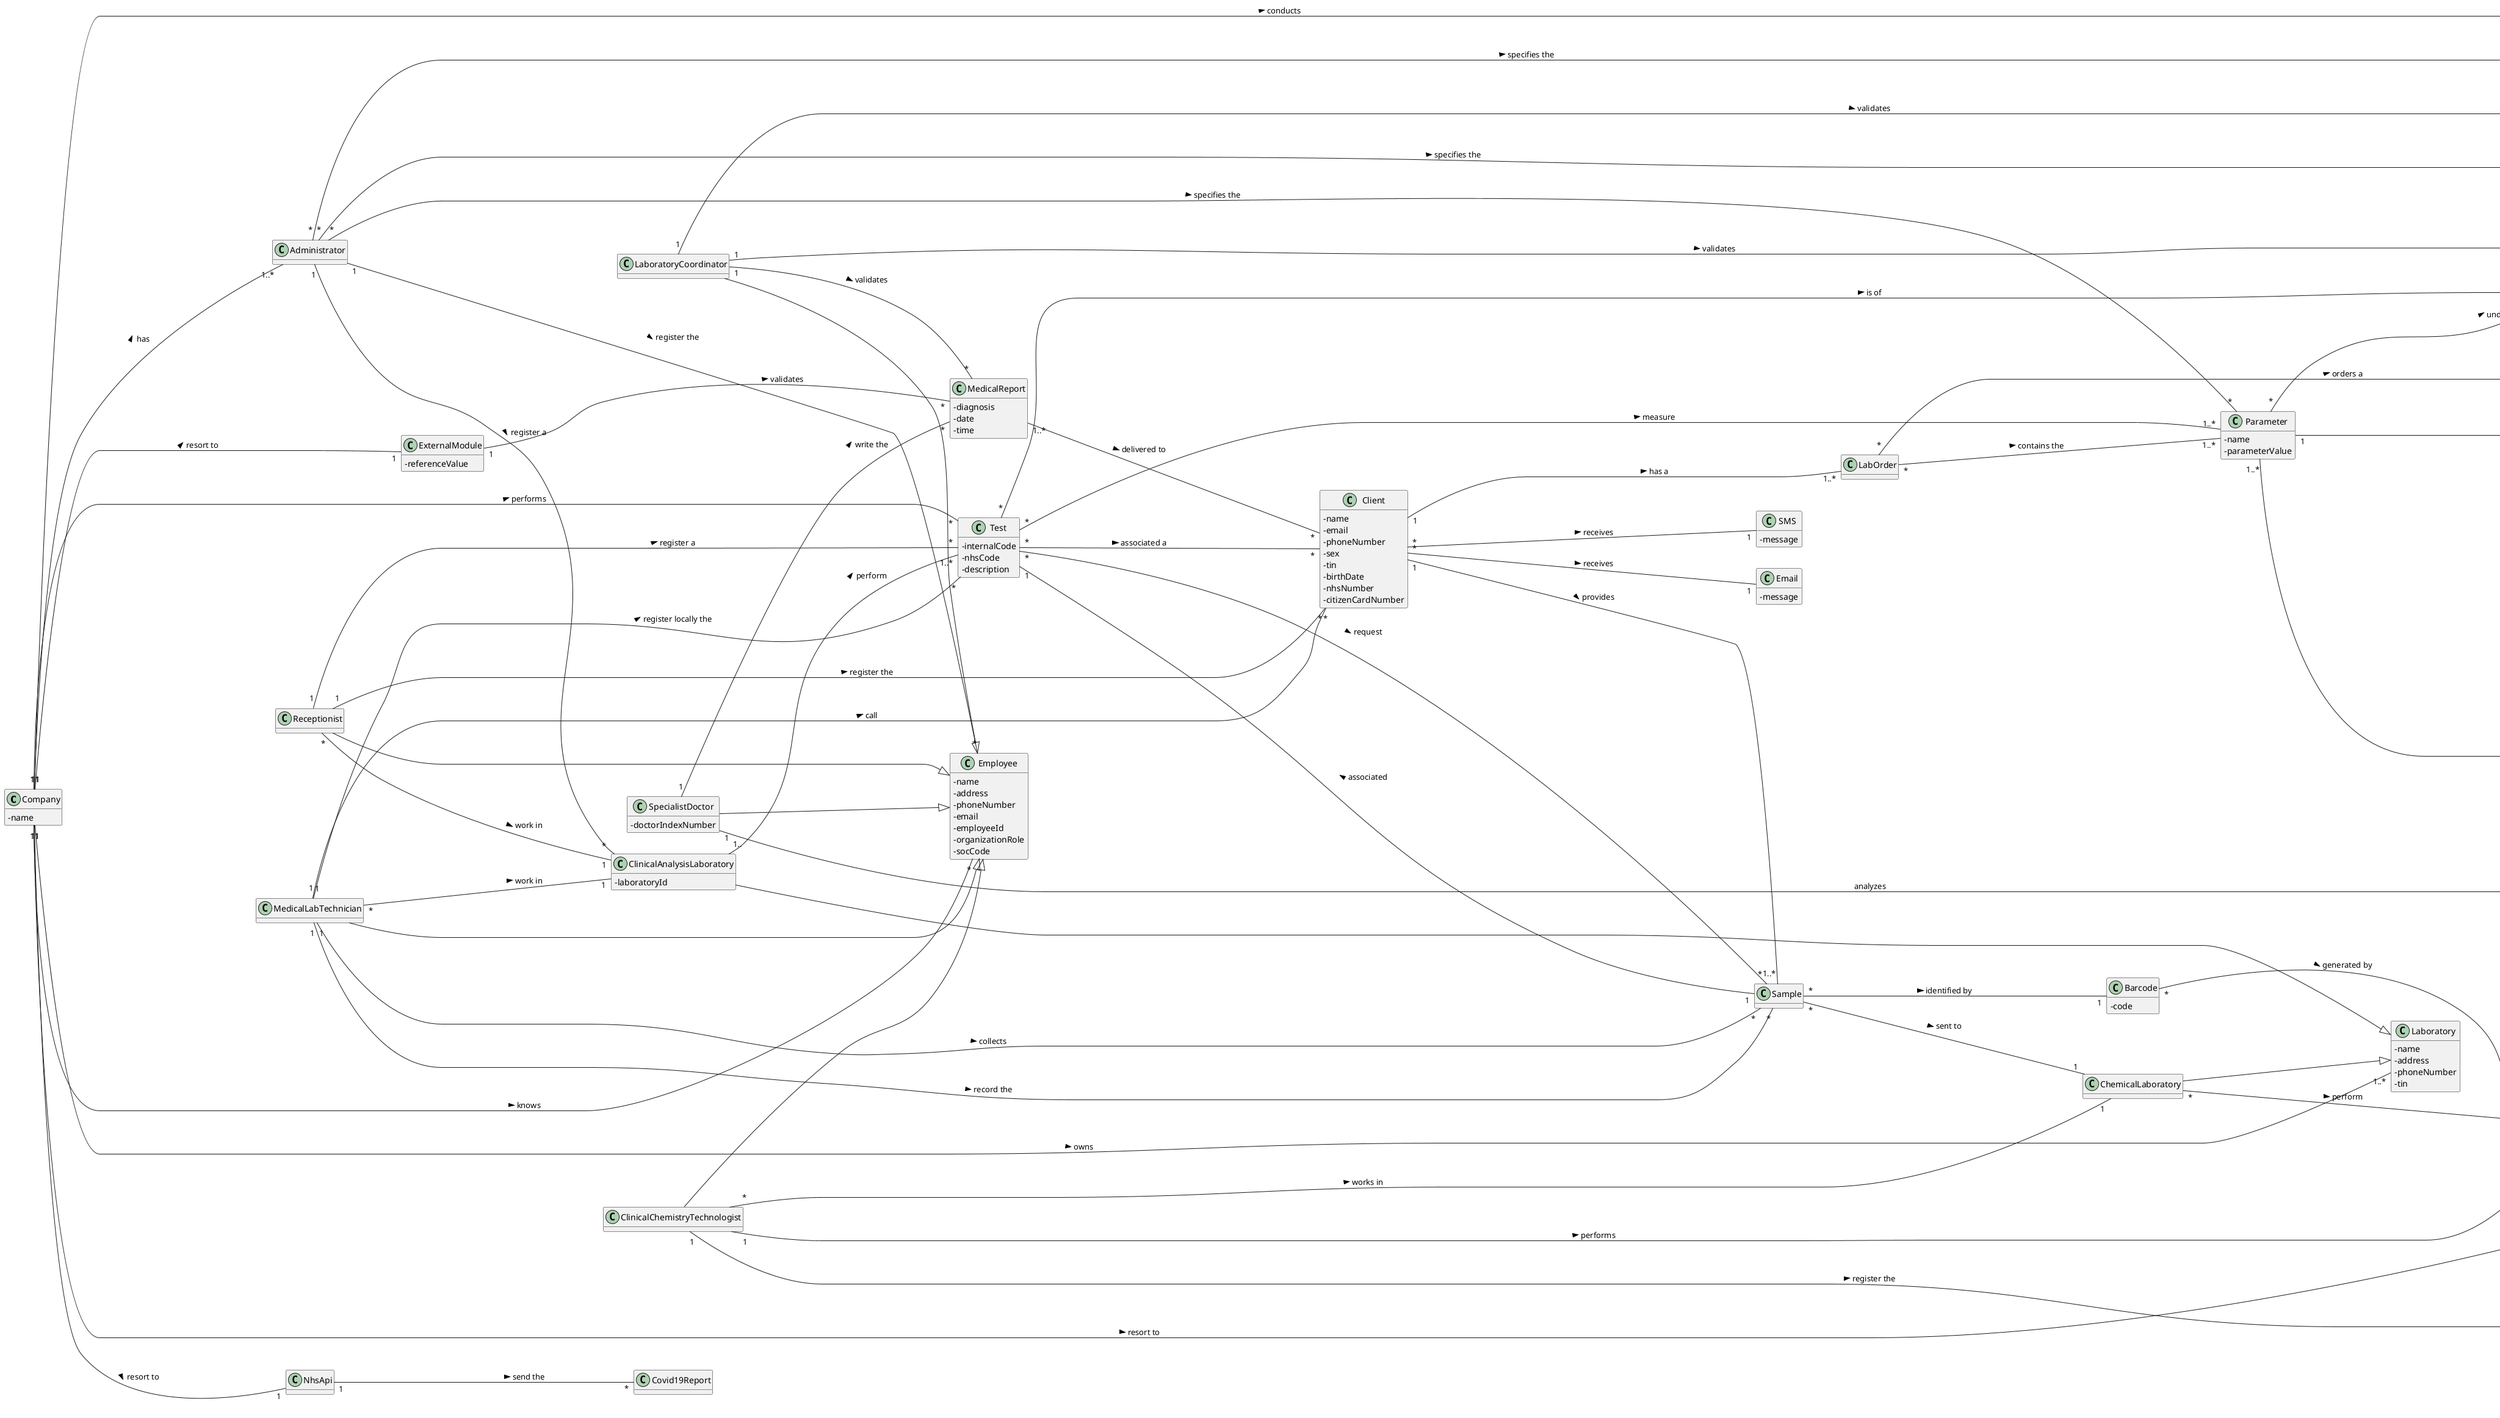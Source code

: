@startuml
'https://plantuml.com/class-diagram
hide methods
left to right direction
skinparam classAttributeIconSize 0

class Company{
-name
}

class Laboratory{
-name
-address
-phoneNumber
-tin
}

class ClinicalAnalysisLaboratory{
-laboratoryId
}

class ChemicalLaboratory{
}

class Administrator{
}

class Employee{
-name
-address
-phoneNumber
-email
-employeeId
-organizationRole
-socCode
}

class Receptionist{
}

class Client{
 - name
 - email
 - phoneNumber
 - sex
 - tin
 - birthDate
 - nhsNumber
 - citizenCardNumber
}

class Test{
-internalCode
-nhsCode
-description
}

class MedicalLabTechnician{
}

class Sample{
}

class TestType{
-code
-description
-collectingMethod
}

class Parameter{
-name
-parameterValue
}

class ParameterCategory{
-name
-code
}

class ChemicalAnalysis{
-date
-time
}

class LabOrder{
}

class ChemicalResult{
}

class Barcode{
-code
}

class ExternalApi{
}

class ClinicalChemistryTechnologist{
}

class SpecialistDoctor{
-doctorIndexNumber
}

class MedicalReport{
-diagnosis
-date
-time
}

class ExternalModule{
-referenceValue
}

class LaboratoryCoordinator{
}

class NhsApi{
}

class Covid19Report{
}

class Email{
-message
}

class SMS{
-message
}

Company "1"----"1..*" Laboratory : owns >
Company "1"----"1..*" Administrator : has >
Company "1"----"*" Employee : knows >
ClinicalAnalysisLaboratory ----|> Laboratory
ChemicalLaboratory ---|> Laboratory
Administrator "1"----"*" Employee : register the >
Receptionist -----|> Employee
Receptionist "1"----"*" Client : register the >
Receptionist "*"----"1" ClinicalAnalysisLaboratory : work in >
Receptionist "1"----"*" Test : register a >
Test"*"----"*" Client : associated a >
Administrator "1"----"*" ClinicalAnalysisLaboratory : register a >
MedicalLabTechnician ----|> Employee
MedicalLabTechnician "*"----"1" ClinicalAnalysisLaboratory : work in >
MedicalLabTechnician "1"----"*" Sample : record the >
Test "*"----"*" Sample : request  >
ClinicalAnalysisLaboratory "1.."----"1..*" Test : perform >
Administrator "*"----"*" TestType : specifies the >
Administrator "*"----"*" Parameter : specifies the >
Administrator "*"----"*" ParameterCategory : specifies the >
Parameter "*"----"1" ParameterCategory : under >
Test "*"----"1..*" Parameter : measure >
Test "*"----"1" TestType : is of >
ParameterCategory "*"--"*" TestType : has a set of <
Company "1"----"*" Test : performs >
Company "1"----------"*" TestType : conducts >
MedicalLabTechnician "1"----"*" Sample : collects >
Sample "*"----"1" ChemicalLaboratory : sent to >
ChemicalLaboratory "*"----"*" ChemicalAnalysis : perform >
Client "1"-----"1..*" LabOrder : has a >
LabOrder "*"----"1" TestType : orders a >
LabOrder "*"----"1..*" Parameter : contains the >
MedicalLabTechnician "1"----"*" Test : register locally the >
ChemicalAnalysis "1"----"1" ChemicalResult : generates >
Parameter "1" ----- "1" ChemicalAnalyses : analyze by >
Parameter "1..*"----"*" ChemicalResult : evaluated in >
Sample "1"----"1" Test : associated >
Sample "*"----"1" Barcode : identified by >
Company "1"----"1" ExternalApi : resort to >
Barcode "*"----"1" ExternalApi : generated by >
ClinicalChemistryTechnologist ----|> Employee
ClinicalChemistryTechnologist "*"----"1" ChemicalLaboratory : works in >
ClinicalChemistryTechnologist "1"----"*" ChemicalAnalysis : performs >
ClinicalChemistryTechnologist "1"----"*" ChemicalResult : register the >
SpecialistDoctor ----|> Employee
SpecialistDoctor "1"----"*" ChemicalResult : analyzes
SpecialistDoctor "1"----"*" MedicalReport: write the >
MedicalReport "1..*"----"*" Client : delivered to >
Company "1"-----"1" ExternalModule : resort to >
ExternalModule "1"----"*" MedicalReport : validates >
LaboratoryCoordinator ----|> Employee
LaboratoryCoordinator "1"----"*" MedicalReport : validates >
LaboratoryCoordinator "1"----"*" ChemicalAnalyses : validates >
LaboratoryCoordinator "1"----"*" ChemicalResult : validates >
Company "1"----"1" NhsApi : resort to >
NhsApi "1"----"*" Covid19Report : send the >
MedicalLabTechnician "1"----"*" Client : call >
Client "1"----"1..*" Sample : provides >
Client "*"----"1" SMS : receives >
Client "*"----"1" Email : receives >
ChemicalAnalyses "1"----"1" ChemicalResult : > generates

@enduml